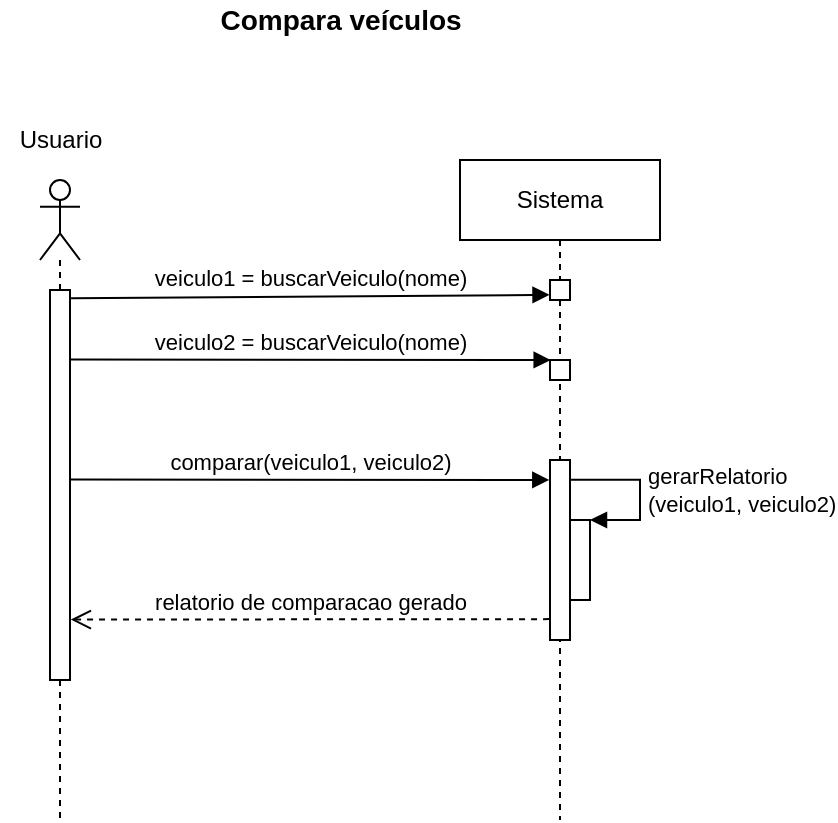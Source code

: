 <mxfile version="15.2.9" type="device"><diagram id="XGwAJblDTuA66v6M1x3e" name="Page-1"><mxGraphModel dx="1355" dy="713" grid="1" gridSize="10" guides="1" tooltips="1" connect="1" arrows="1" fold="1" page="1" pageScale="1" pageWidth="850" pageHeight="1100" math="0" shadow="0"><root><mxCell id="0"/><mxCell id="1" parent="0"/><mxCell id="83gRgAOjTQcDuh13hsyK-3" value="Sistema" style="shape=umlLifeline;perimeter=lifelinePerimeter;whiteSpace=wrap;html=1;container=1;collapsible=0;recursiveResize=0;outlineConnect=0;" parent="1" vertex="1"><mxGeometry x="280" y="150" width="100" height="330" as="geometry"/></mxCell><mxCell id="83gRgAOjTQcDuh13hsyK-7" value="" style="html=1;points=[];perimeter=orthogonalPerimeter;" parent="83gRgAOjTQcDuh13hsyK-3" vertex="1"><mxGeometry x="45" y="60" width="10" height="10" as="geometry"/></mxCell><mxCell id="_Akz8f7ia5NHCJ4isRtu-89" value="" style="html=1;points=[];perimeter=orthogonalPerimeter;" parent="83gRgAOjTQcDuh13hsyK-3" vertex="1"><mxGeometry x="45" y="150" width="10" height="90" as="geometry"/></mxCell><mxCell id="_Akz8f7ia5NHCJ4isRtu-93" value="" style="html=1;points=[];perimeter=orthogonalPerimeter;fillColor=#FFFFFF;" parent="83gRgAOjTQcDuh13hsyK-3" vertex="1"><mxGeometry x="55" y="180" width="10" height="40" as="geometry"/></mxCell><mxCell id="_Akz8f7ia5NHCJ4isRtu-94" value="&lt;div&gt;gerarRelatorio&lt;/div&gt;&lt;div&gt;(veiculo1, veiculo2)&lt;br&gt;&lt;/div&gt;" style="edgeStyle=orthogonalEdgeStyle;html=1;align=left;spacingLeft=2;endArrow=block;rounded=0;entryX=1;entryY=0;exitX=1.052;exitY=0.11;exitDx=0;exitDy=0;exitPerimeter=0;" parent="83gRgAOjTQcDuh13hsyK-3" source="_Akz8f7ia5NHCJ4isRtu-89" target="_Akz8f7ia5NHCJ4isRtu-93" edge="1"><mxGeometry relative="1" as="geometry"><mxPoint x="60" y="160" as="sourcePoint"/><Array as="points"><mxPoint x="90" y="160"/><mxPoint x="90" y="180"/></Array></mxGeometry></mxCell><mxCell id="_Akz8f7ia5NHCJ4isRtu-97" value="" style="html=1;points=[];perimeter=orthogonalPerimeter;" parent="83gRgAOjTQcDuh13hsyK-3" vertex="1"><mxGeometry x="45" y="100" width="10" height="10" as="geometry"/></mxCell><mxCell id="83gRgAOjTQcDuh13hsyK-1" value="" style="shape=umlLifeline;participant=umlActor;perimeter=lifelinePerimeter;whiteSpace=wrap;html=1;container=1;collapsible=0;recursiveResize=0;verticalAlign=top;spacingTop=36;outlineConnect=0;size=40;" parent="1" vertex="1"><mxGeometry x="70" y="160" width="20" height="320" as="geometry"/></mxCell><mxCell id="_Akz8f7ia5NHCJ4isRtu-27" value="" style="html=1;points=[];perimeter=orthogonalPerimeter;fillColor=#FFFFFF;" parent="83gRgAOjTQcDuh13hsyK-1" vertex="1"><mxGeometry x="5" y="55" width="10" height="195" as="geometry"/></mxCell><mxCell id="83gRgAOjTQcDuh13hsyK-2" value="Usuario" style="text;html=1;align=center;verticalAlign=middle;resizable=0;points=[];autosize=1;strokeColor=none;fillColor=none;" parent="1" vertex="1"><mxGeometry x="50" y="130" width="60" height="20" as="geometry"/></mxCell><mxCell id="83gRgAOjTQcDuh13hsyK-8" value="veiculo1 = buscarVeiculo(nome)" style="html=1;verticalAlign=bottom;endArrow=block;entryX=-0.024;entryY=0.743;exitX=1.053;exitY=0.021;exitDx=0;exitDy=0;exitPerimeter=0;entryDx=0;entryDy=0;entryPerimeter=0;" parent="1" source="_Akz8f7ia5NHCJ4isRtu-27" target="83gRgAOjTQcDuh13hsyK-7" edge="1"><mxGeometry relative="1" as="geometry"><mxPoint x="90" y="220" as="sourcePoint"/></mxGeometry></mxCell><mxCell id="_Akz8f7ia5NHCJ4isRtu-87" value="veiculo2 = buscarVeiculo(nome)" style="html=1;verticalAlign=bottom;endArrow=block;entryX=0;entryY=0;exitX=1.032;exitY=0.178;exitDx=0;exitDy=0;exitPerimeter=0;" parent="1" source="_Akz8f7ia5NHCJ4isRtu-27" edge="1"><mxGeometry relative="1" as="geometry"><mxPoint x="90" y="250" as="sourcePoint"/><mxPoint x="325.33" y="250.0" as="targetPoint"/></mxGeometry></mxCell><mxCell id="_Akz8f7ia5NHCJ4isRtu-88" value="comparar(veiculo1, veiculo2)" style="html=1;verticalAlign=bottom;endArrow=block;exitX=1.039;exitY=0.486;exitDx=0;exitDy=0;exitPerimeter=0;entryX=-0.035;entryY=0.111;entryDx=0;entryDy=0;entryPerimeter=0;" parent="1" source="_Akz8f7ia5NHCJ4isRtu-27" target="_Akz8f7ia5NHCJ4isRtu-89" edge="1"><mxGeometry width="80" relative="1" as="geometry"><mxPoint x="90" y="310" as="sourcePoint"/><mxPoint x="320" y="310" as="targetPoint"/></mxGeometry></mxCell><mxCell id="_Akz8f7ia5NHCJ4isRtu-95" value="relatorio de comparacao gerado" style="html=1;verticalAlign=bottom;endArrow=open;dashed=1;endSize=8;entryX=1.04;entryY=0.845;entryDx=0;entryDy=0;entryPerimeter=0;exitX=-0.047;exitY=0.884;exitDx=0;exitDy=0;exitPerimeter=0;" parent="1" source="_Akz8f7ia5NHCJ4isRtu-89" target="_Akz8f7ia5NHCJ4isRtu-27" edge="1"><mxGeometry relative="1" as="geometry"><mxPoint x="320" y="380" as="sourcePoint"/><mxPoint x="90" y="380" as="targetPoint"/></mxGeometry></mxCell><mxCell id="XvLxE1kmkQ1iNQN2t-nS-1" value="&lt;b&gt;&lt;font style=&quot;font-size: 14px&quot;&gt;Compara veículos&lt;/font&gt;&lt;/b&gt;" style="text;html=1;align=center;verticalAlign=middle;resizable=0;points=[];autosize=1;strokeColor=none;fillColor=none;" vertex="1" parent="1"><mxGeometry x="150" y="70" width="140" height="20" as="geometry"/></mxCell></root></mxGraphModel></diagram></mxfile>